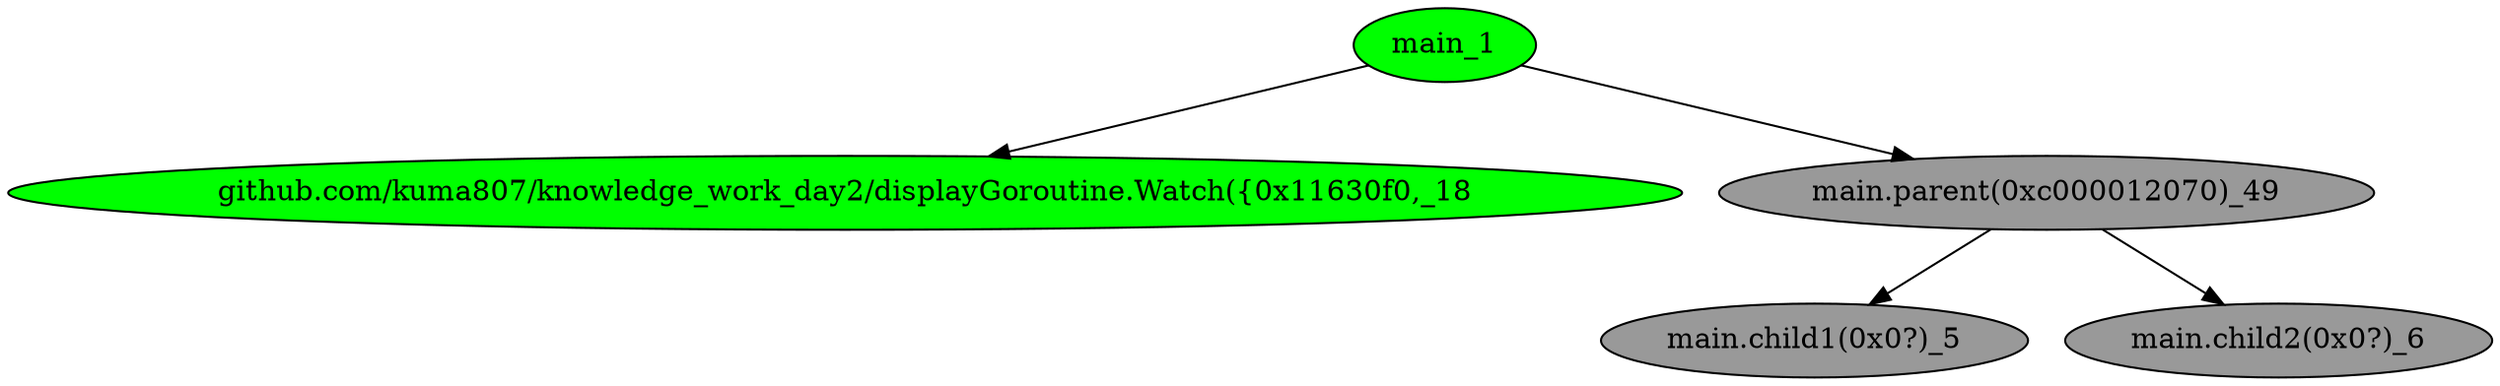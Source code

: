 digraph G {
	"main_1"->"github.com/kuma807/knowledge_work_day2/displayGoroutine.Watch({0x11630f0,_18";
	"main_1"->"main.parent(0xc000012070)_49";
	"main.parent(0xc000012070)_49"->"main.child1(0x0?)_5";
	"main.parent(0xc000012070)_49"->"main.child2(0x0?)_6";
	"github.com/kuma807/knowledge_work_day2/displayGoroutine.Watch({0x11630f0,_18" [ fillcolor="#00FF00", style="solid,filled" ];
	"main.child1(0x0?)_5" [ fillcolor="#999999", style="solid,filled" ];
	"main.child2(0x0?)_6" [ fillcolor="#999999", style="solid,filled" ];
	"main.parent(0xc000012070)_49" [ fillcolor="#999999", style="solid,filled" ];
	"main_1" [ fillcolor="#00FF00", style="solid,filled" ];

}
